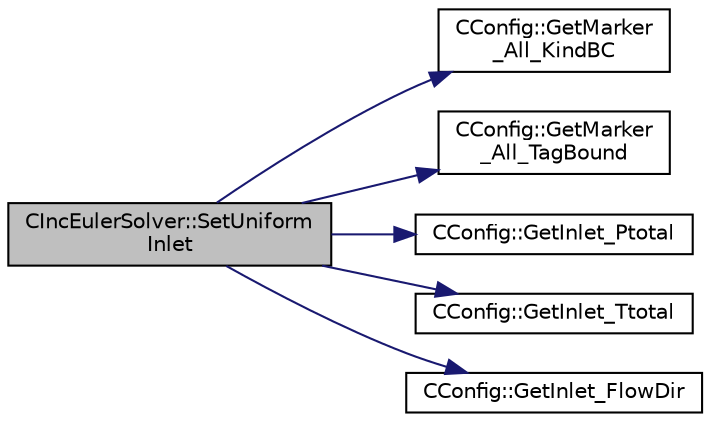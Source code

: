 digraph "CIncEulerSolver::SetUniformInlet"
{
  edge [fontname="Helvetica",fontsize="10",labelfontname="Helvetica",labelfontsize="10"];
  node [fontname="Helvetica",fontsize="10",shape=record];
  rankdir="LR";
  Node2703 [label="CIncEulerSolver::SetUniform\lInlet",height=0.2,width=0.4,color="black", fillcolor="grey75", style="filled", fontcolor="black"];
  Node2703 -> Node2704 [color="midnightblue",fontsize="10",style="solid",fontname="Helvetica"];
  Node2704 [label="CConfig::GetMarker\l_All_KindBC",height=0.2,width=0.4,color="black", fillcolor="white", style="filled",URL="$class_c_config.html#a57d43acc1457d2d27095ce006218862e",tooltip="Get the kind of boundary for each marker. "];
  Node2703 -> Node2705 [color="midnightblue",fontsize="10",style="solid",fontname="Helvetica"];
  Node2705 [label="CConfig::GetMarker\l_All_TagBound",height=0.2,width=0.4,color="black", fillcolor="white", style="filled",URL="$class_c_config.html#a967e969a3beb24bb6e57d7036af003be",tooltip="Get the index of the surface defined in the geometry file. "];
  Node2703 -> Node2706 [color="midnightblue",fontsize="10",style="solid",fontname="Helvetica"];
  Node2706 [label="CConfig::GetInlet_Ptotal",height=0.2,width=0.4,color="black", fillcolor="white", style="filled",URL="$class_c_config.html#a2f650d295acb30ca08709eafab7f01fb",tooltip="Get the total pressure at an inlet boundary. "];
  Node2703 -> Node2707 [color="midnightblue",fontsize="10",style="solid",fontname="Helvetica"];
  Node2707 [label="CConfig::GetInlet_Ttotal",height=0.2,width=0.4,color="black", fillcolor="white", style="filled",URL="$class_c_config.html#a65fda2155cdc4ac10c448e4322e5d04e",tooltip="Get the total temperature at an inlet boundary. "];
  Node2703 -> Node2708 [color="midnightblue",fontsize="10",style="solid",fontname="Helvetica"];
  Node2708 [label="CConfig::GetInlet_FlowDir",height=0.2,width=0.4,color="black", fillcolor="white", style="filled",URL="$class_c_config.html#a238624f1ee47bacb9d016b78071f3a87",tooltip="Get the flow direction unit vector at an inlet boundary. "];
}
